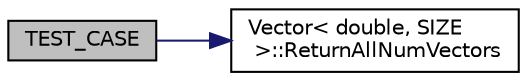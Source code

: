 digraph "TEST_CASE"
{
 // LATEX_PDF_SIZE
  edge [fontname="Helvetica",fontsize="10",labelfontname="Helvetica",labelfontsize="10"];
  node [fontname="Helvetica",fontsize="10",shape=record];
  rankdir="LR";
  Node1 [label="TEST_CASE",height=0.2,width=0.4,color="black", fillcolor="grey75", style="filled", fontcolor="black",tooltip=" "];
  Node1 -> Node2 [color="midnightblue",fontsize="10",style="solid",fontname="Helvetica"];
  Node2 [label="Vector\< double, SIZE\l \>::ReturnAllNumVectors",height=0.2,width=0.4,color="black", fillcolor="white", style="filled",URL="$class_vector.html#a55eba486f96f978032da869b56db4b01",tooltip="Zwróc liczbę wszystkich wektorów."];
}
